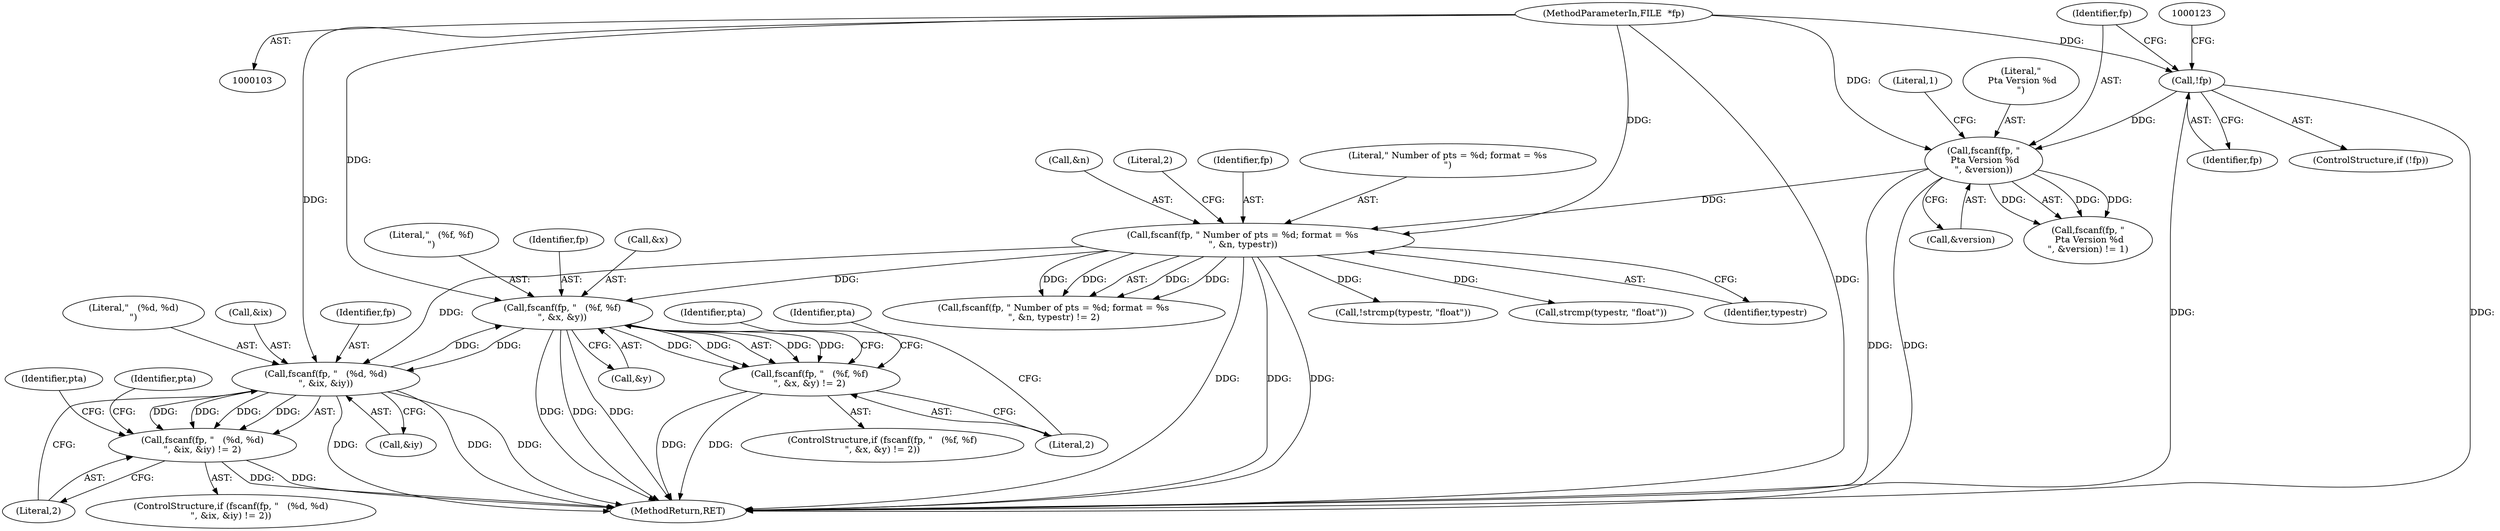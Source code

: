 digraph "0_leptonica_ee301cb2029db8a6289c5295daa42bba7715e99a_5@API" {
"1000213" [label="(Call,fscanf(fp, \"   (%f, %f)\n\", &x, &y))"];
"1000156" [label="(Call,fscanf(fp, \" Number of pts = %d; format = %s\n\", &n, typestr))"];
"1000130" [label="(Call,fscanf(fp, \"\n Pta Version %d\n\", &version))"];
"1000119" [label="(Call,!fp)"];
"1000104" [label="(MethodParameterIn,FILE  *fp)"];
"1000240" [label="(Call,fscanf(fp, \"   (%d, %d)\n\", &ix, &iy))"];
"1000213" [label="(Call,fscanf(fp, \"   (%f, %f)\n\", &x, &y))"];
"1000212" [label="(Call,fscanf(fp, \"   (%f, %f)\n\", &x, &y) != 2)"];
"1000239" [label="(Call,fscanf(fp, \"   (%d, %d)\n\", &ix, &iy) != 2)"];
"1000224" [label="(Identifier,pta)"];
"1000133" [label="(Call,&version)"];
"1000161" [label="(Identifier,typestr)"];
"1000241" [label="(Identifier,fp)"];
"1000156" [label="(Call,fscanf(fp, \" Number of pts = %d; format = %s\n\", &n, typestr))"];
"1000239" [label="(Call,fscanf(fp, \"   (%d, %d)\n\", &ix, &iy) != 2)"];
"1000265" [label="(MethodReturn,RET)"];
"1000220" [label="(Literal,2)"];
"1000218" [label="(Call,&y)"];
"1000118" [label="(ControlStructure,if (!fp))"];
"1000155" [label="(Call,fscanf(fp, \" Number of pts = %d; format = %s\n\", &n, typestr) != 2)"];
"1000247" [label="(Literal,2)"];
"1000212" [label="(Call,fscanf(fp, \"   (%f, %f)\n\", &x, &y) != 2)"];
"1000119" [label="(Call,!fp)"];
"1000159" [label="(Call,&n)"];
"1000120" [label="(Identifier,fp)"];
"1000251" [label="(Identifier,pta)"];
"1000162" [label="(Literal,2)"];
"1000129" [label="(Call,fscanf(fp, \"\n Pta Version %d\n\", &version) != 1)"];
"1000171" [label="(Call,!strcmp(typestr, \"float\"))"];
"1000240" [label="(Call,fscanf(fp, \"   (%d, %d)\n\", &ix, &iy))"];
"1000214" [label="(Identifier,fp)"];
"1000157" [label="(Identifier,fp)"];
"1000211" [label="(ControlStructure,if (fscanf(fp, \"   (%f, %f)\n\", &x, &y) != 2))"];
"1000130" [label="(Call,fscanf(fp, \"\n Pta Version %d\n\", &version))"];
"1000213" [label="(Call,fscanf(fp, \"   (%f, %f)\n\", &x, &y))"];
"1000233" [label="(Identifier,pta)"];
"1000135" [label="(Literal,1)"];
"1000260" [label="(Identifier,pta)"];
"1000245" [label="(Call,&iy)"];
"1000242" [label="(Literal,\"   (%d, %d)\n\")"];
"1000215" [label="(Literal,\"   (%f, %f)\n\")"];
"1000158" [label="(Literal,\" Number of pts = %d; format = %s\n\")"];
"1000238" [label="(ControlStructure,if (fscanf(fp, \"   (%d, %d)\n\", &ix, &iy) != 2))"];
"1000132" [label="(Literal,\"\n Pta Version %d\n\")"];
"1000243" [label="(Call,&ix)"];
"1000216" [label="(Call,&x)"];
"1000172" [label="(Call,strcmp(typestr, \"float\"))"];
"1000131" [label="(Identifier,fp)"];
"1000104" [label="(MethodParameterIn,FILE  *fp)"];
"1000213" -> "1000212"  [label="AST: "];
"1000213" -> "1000218"  [label="CFG: "];
"1000214" -> "1000213"  [label="AST: "];
"1000215" -> "1000213"  [label="AST: "];
"1000216" -> "1000213"  [label="AST: "];
"1000218" -> "1000213"  [label="AST: "];
"1000220" -> "1000213"  [label="CFG: "];
"1000213" -> "1000265"  [label="DDG: "];
"1000213" -> "1000265"  [label="DDG: "];
"1000213" -> "1000265"  [label="DDG: "];
"1000213" -> "1000212"  [label="DDG: "];
"1000213" -> "1000212"  [label="DDG: "];
"1000213" -> "1000212"  [label="DDG: "];
"1000213" -> "1000212"  [label="DDG: "];
"1000156" -> "1000213"  [label="DDG: "];
"1000240" -> "1000213"  [label="DDG: "];
"1000104" -> "1000213"  [label="DDG: "];
"1000213" -> "1000240"  [label="DDG: "];
"1000156" -> "1000155"  [label="AST: "];
"1000156" -> "1000161"  [label="CFG: "];
"1000157" -> "1000156"  [label="AST: "];
"1000158" -> "1000156"  [label="AST: "];
"1000159" -> "1000156"  [label="AST: "];
"1000161" -> "1000156"  [label="AST: "];
"1000162" -> "1000156"  [label="CFG: "];
"1000156" -> "1000265"  [label="DDG: "];
"1000156" -> "1000265"  [label="DDG: "];
"1000156" -> "1000265"  [label="DDG: "];
"1000156" -> "1000155"  [label="DDG: "];
"1000156" -> "1000155"  [label="DDG: "];
"1000156" -> "1000155"  [label="DDG: "];
"1000156" -> "1000155"  [label="DDG: "];
"1000130" -> "1000156"  [label="DDG: "];
"1000104" -> "1000156"  [label="DDG: "];
"1000156" -> "1000171"  [label="DDG: "];
"1000156" -> "1000172"  [label="DDG: "];
"1000156" -> "1000240"  [label="DDG: "];
"1000130" -> "1000129"  [label="AST: "];
"1000130" -> "1000133"  [label="CFG: "];
"1000131" -> "1000130"  [label="AST: "];
"1000132" -> "1000130"  [label="AST: "];
"1000133" -> "1000130"  [label="AST: "];
"1000135" -> "1000130"  [label="CFG: "];
"1000130" -> "1000265"  [label="DDG: "];
"1000130" -> "1000265"  [label="DDG: "];
"1000130" -> "1000129"  [label="DDG: "];
"1000130" -> "1000129"  [label="DDG: "];
"1000130" -> "1000129"  [label="DDG: "];
"1000119" -> "1000130"  [label="DDG: "];
"1000104" -> "1000130"  [label="DDG: "];
"1000119" -> "1000118"  [label="AST: "];
"1000119" -> "1000120"  [label="CFG: "];
"1000120" -> "1000119"  [label="AST: "];
"1000123" -> "1000119"  [label="CFG: "];
"1000131" -> "1000119"  [label="CFG: "];
"1000119" -> "1000265"  [label="DDG: "];
"1000119" -> "1000265"  [label="DDG: "];
"1000104" -> "1000119"  [label="DDG: "];
"1000104" -> "1000103"  [label="AST: "];
"1000104" -> "1000265"  [label="DDG: "];
"1000104" -> "1000240"  [label="DDG: "];
"1000240" -> "1000239"  [label="AST: "];
"1000240" -> "1000245"  [label="CFG: "];
"1000241" -> "1000240"  [label="AST: "];
"1000242" -> "1000240"  [label="AST: "];
"1000243" -> "1000240"  [label="AST: "];
"1000245" -> "1000240"  [label="AST: "];
"1000247" -> "1000240"  [label="CFG: "];
"1000240" -> "1000265"  [label="DDG: "];
"1000240" -> "1000265"  [label="DDG: "];
"1000240" -> "1000265"  [label="DDG: "];
"1000240" -> "1000239"  [label="DDG: "];
"1000240" -> "1000239"  [label="DDG: "];
"1000240" -> "1000239"  [label="DDG: "];
"1000240" -> "1000239"  [label="DDG: "];
"1000212" -> "1000211"  [label="AST: "];
"1000212" -> "1000220"  [label="CFG: "];
"1000220" -> "1000212"  [label="AST: "];
"1000224" -> "1000212"  [label="CFG: "];
"1000233" -> "1000212"  [label="CFG: "];
"1000212" -> "1000265"  [label="DDG: "];
"1000212" -> "1000265"  [label="DDG: "];
"1000239" -> "1000238"  [label="AST: "];
"1000239" -> "1000247"  [label="CFG: "];
"1000247" -> "1000239"  [label="AST: "];
"1000251" -> "1000239"  [label="CFG: "];
"1000260" -> "1000239"  [label="CFG: "];
"1000239" -> "1000265"  [label="DDG: "];
"1000239" -> "1000265"  [label="DDG: "];
}
